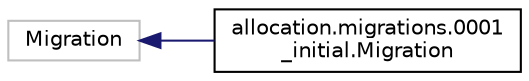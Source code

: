 digraph "Graphical Class Hierarchy"
{
  edge [fontname="Helvetica",fontsize="10",labelfontname="Helvetica",labelfontsize="10"];
  node [fontname="Helvetica",fontsize="10",shape=record];
  rankdir="LR";
  Node1 [label="Migration",height=0.2,width=0.4,color="grey75", fillcolor="white", style="filled"];
  Node1 -> Node2 [dir="back",color="midnightblue",fontsize="10",style="solid",fontname="Helvetica"];
  Node2 [label="allocation.migrations.0001\l_initial.Migration",height=0.2,width=0.4,color="black", fillcolor="white", style="filled",URL="$classallocation_1_1migrations_1_10001__initial_1_1Migration.html"];
}
